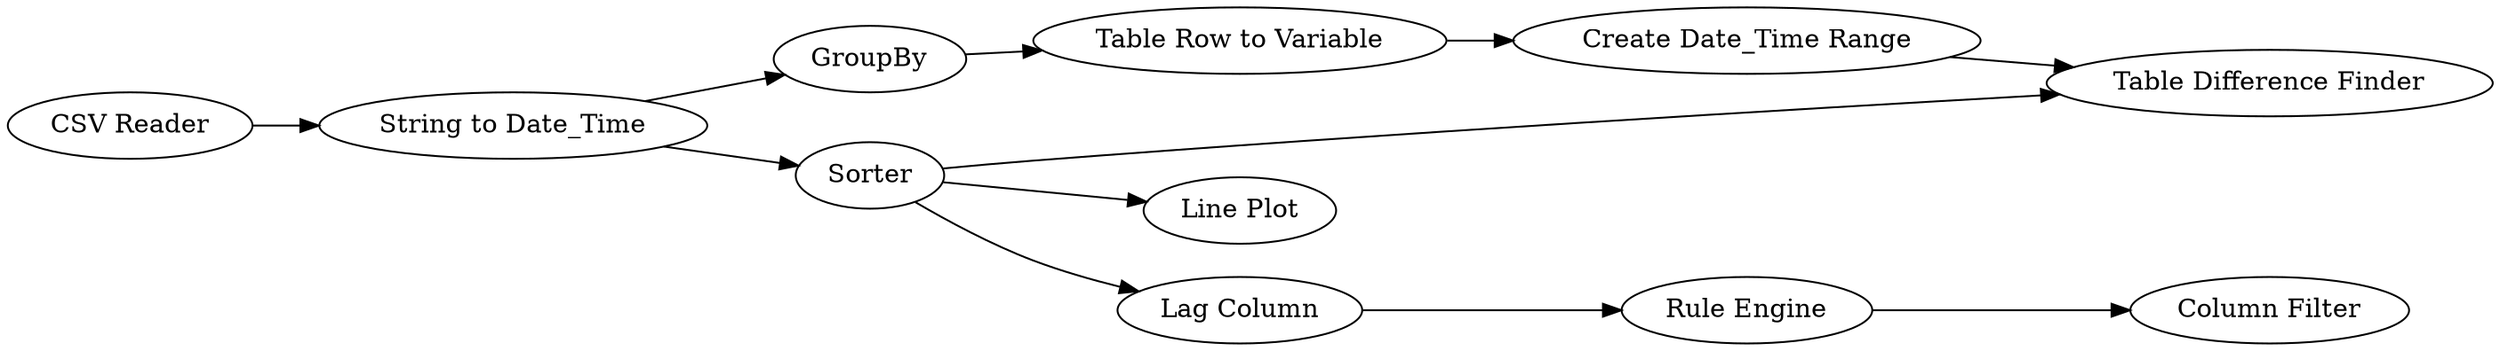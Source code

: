 digraph {
	1 [label="CSV Reader"]
	2 [label="String to Date_Time"]
	3 [label=GroupBy]
	4 [label="Table Row to Variable"]
	5 [label="Create Date_Time Range"]
	6 [label=Sorter]
	7 [label="Table Difference Finder"]
	8 [label="Line Plot"]
	9 [label="Lag Column"]
	10 [label="Rule Engine"]
	11 [label="Column Filter"]
	1 -> 2
	2 -> 3
	2 -> 6
	3 -> 4
	4 -> 5
	5 -> 7
	6 -> 8
	6 -> 9
	6 -> 7
	9 -> 10
	10 -> 11
	rankdir=LR
}
